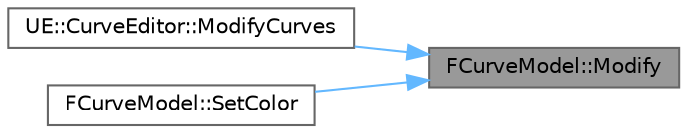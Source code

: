 digraph "FCurveModel::Modify"
{
 // INTERACTIVE_SVG=YES
 // LATEX_PDF_SIZE
  bgcolor="transparent";
  edge [fontname=Helvetica,fontsize=10,labelfontname=Helvetica,labelfontsize=10];
  node [fontname=Helvetica,fontsize=10,shape=box,height=0.2,width=0.4];
  rankdir="RL";
  Node1 [id="Node000001",label="FCurveModel::Modify",height=0.2,width=0.4,color="gray40", fillcolor="grey60", style="filled", fontcolor="black",tooltip="Explicitly modify the curve data."];
  Node1 -> Node2 [id="edge1_Node000001_Node000002",dir="back",color="steelblue1",style="solid",tooltip=" "];
  Node2 [id="Node000002",label="UE::CurveEditor::ModifyCurves",height=0.2,width=0.4,color="grey40", fillcolor="white", style="filled",URL="$d0/d8c/namespaceUE_1_1CurveEditor.html#ac0669980ebc1d6d0b75b6c661406dc6d",tooltip="Modifies all referenced curves."];
  Node1 -> Node3 [id="edge2_Node000001_Node000003",dir="back",color="steelblue1",style="solid",tooltip=" "];
  Node3 [id="Node000003",label="FCurveModel::SetColor",height=0.2,width=0.4,color="grey40", fillcolor="white", style="filled",URL="$d1/dd0/classFCurveModel.html#a2e71b51be9995e8aec10d0435fd2e682",tooltip=" "];
}
